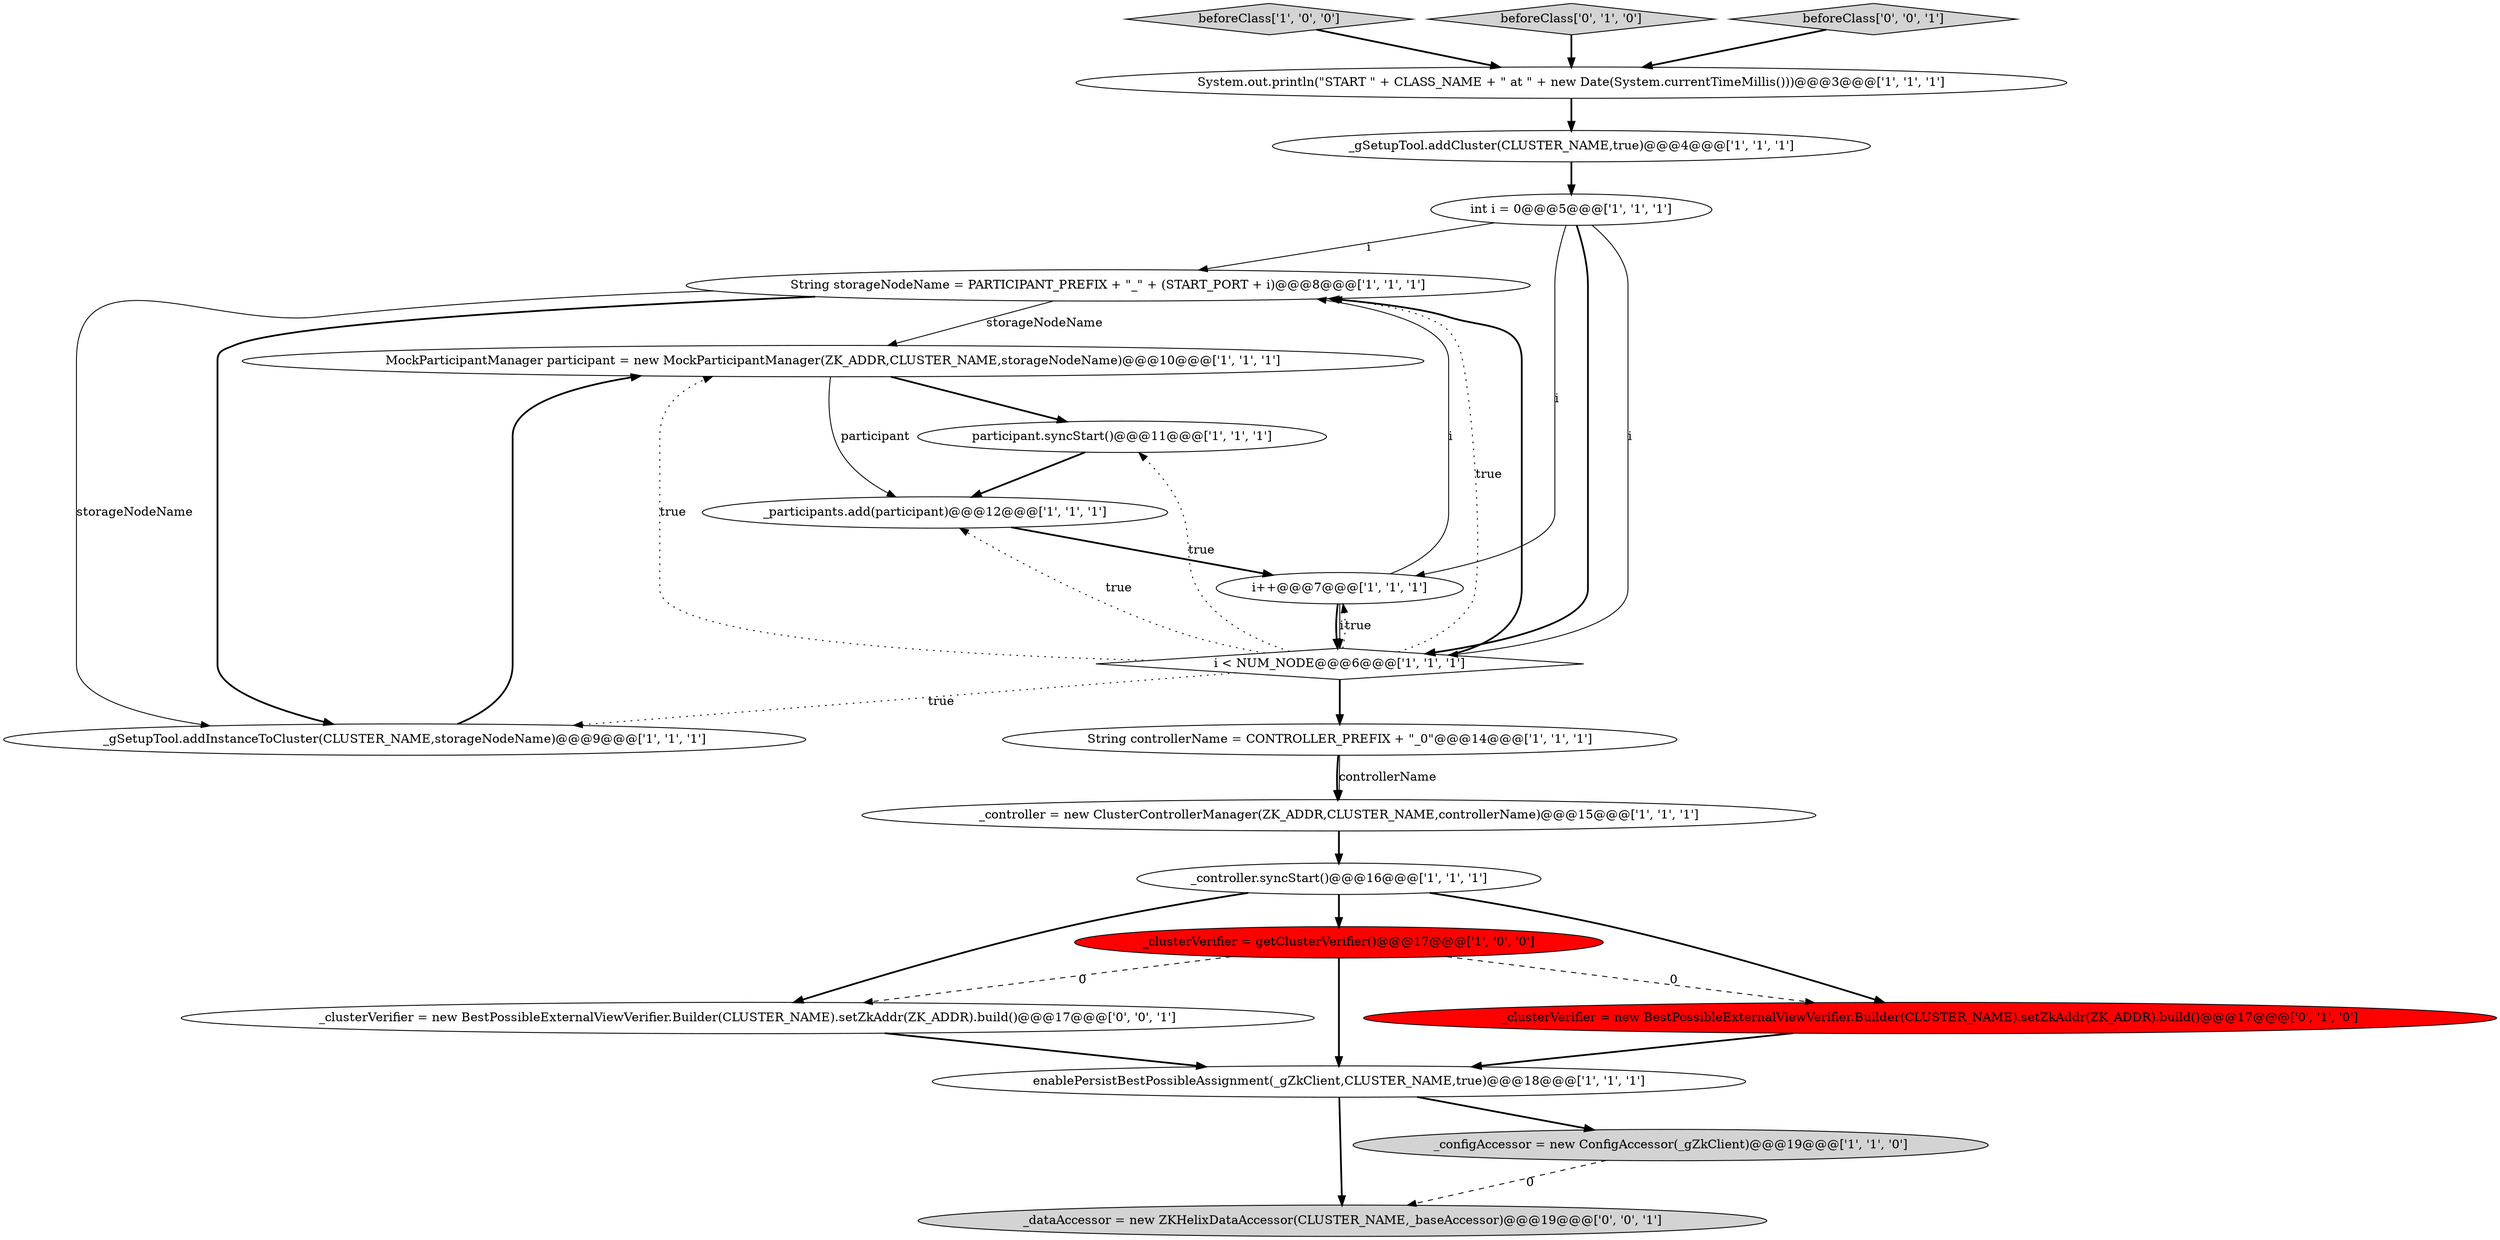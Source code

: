 digraph {
12 [style = filled, label = "String storageNodeName = PARTICIPANT_PREFIX + \"_\" + (START_PORT + i)@@@8@@@['1', '1', '1']", fillcolor = white, shape = ellipse image = "AAA0AAABBB1BBB"];
2 [style = filled, label = "beforeClass['1', '0', '0']", fillcolor = lightgray, shape = diamond image = "AAA0AAABBB1BBB"];
19 [style = filled, label = "_dataAccessor = new ZKHelixDataAccessor(CLUSTER_NAME,_baseAccessor)@@@19@@@['0', '0', '1']", fillcolor = lightgray, shape = ellipse image = "AAA0AAABBB3BBB"];
9 [style = filled, label = "System.out.println(\"START \" + CLASS_NAME + \" at \" + new Date(System.currentTimeMillis()))@@@3@@@['1', '1', '1']", fillcolor = white, shape = ellipse image = "AAA0AAABBB1BBB"];
6 [style = filled, label = "MockParticipantManager participant = new MockParticipantManager(ZK_ADDR,CLUSTER_NAME,storageNodeName)@@@10@@@['1', '1', '1']", fillcolor = white, shape = ellipse image = "AAA0AAABBB1BBB"];
3 [style = filled, label = "participant.syncStart()@@@11@@@['1', '1', '1']", fillcolor = white, shape = ellipse image = "AAA0AAABBB1BBB"];
13 [style = filled, label = "_gSetupTool.addCluster(CLUSTER_NAME,true)@@@4@@@['1', '1', '1']", fillcolor = white, shape = ellipse image = "AAA0AAABBB1BBB"];
10 [style = filled, label = "_gSetupTool.addInstanceToCluster(CLUSTER_NAME,storageNodeName)@@@9@@@['1', '1', '1']", fillcolor = white, shape = ellipse image = "AAA0AAABBB1BBB"];
14 [style = filled, label = "enablePersistBestPossibleAssignment(_gZkClient,CLUSTER_NAME,true)@@@18@@@['1', '1', '1']", fillcolor = white, shape = ellipse image = "AAA0AAABBB1BBB"];
15 [style = filled, label = "_configAccessor = new ConfigAccessor(_gZkClient)@@@19@@@['1', '1', '0']", fillcolor = lightgray, shape = ellipse image = "AAA0AAABBB1BBB"];
18 [style = filled, label = "beforeClass['0', '1', '0']", fillcolor = lightgray, shape = diamond image = "AAA0AAABBB2BBB"];
20 [style = filled, label = "beforeClass['0', '0', '1']", fillcolor = lightgray, shape = diamond image = "AAA0AAABBB3BBB"];
21 [style = filled, label = "_clusterVerifier = new BestPossibleExternalViewVerifier.Builder(CLUSTER_NAME).setZkAddr(ZK_ADDR).build()@@@17@@@['0', '0', '1']", fillcolor = white, shape = ellipse image = "AAA0AAABBB3BBB"];
0 [style = filled, label = "int i = 0@@@5@@@['1', '1', '1']", fillcolor = white, shape = ellipse image = "AAA0AAABBB1BBB"];
17 [style = filled, label = "_clusterVerifier = new BestPossibleExternalViewVerifier.Builder(CLUSTER_NAME).setZkAddr(ZK_ADDR).build()@@@17@@@['0', '1', '0']", fillcolor = red, shape = ellipse image = "AAA1AAABBB2BBB"];
1 [style = filled, label = "_controller = new ClusterControllerManager(ZK_ADDR,CLUSTER_NAME,controllerName)@@@15@@@['1', '1', '1']", fillcolor = white, shape = ellipse image = "AAA0AAABBB1BBB"];
7 [style = filled, label = "String controllerName = CONTROLLER_PREFIX + \"_0\"@@@14@@@['1', '1', '1']", fillcolor = white, shape = ellipse image = "AAA0AAABBB1BBB"];
4 [style = filled, label = "_controller.syncStart()@@@16@@@['1', '1', '1']", fillcolor = white, shape = ellipse image = "AAA0AAABBB1BBB"];
16 [style = filled, label = "i < NUM_NODE@@@6@@@['1', '1', '1']", fillcolor = white, shape = diamond image = "AAA0AAABBB1BBB"];
11 [style = filled, label = "_participants.add(participant)@@@12@@@['1', '1', '1']", fillcolor = white, shape = ellipse image = "AAA0AAABBB1BBB"];
5 [style = filled, label = "i++@@@7@@@['1', '1', '1']", fillcolor = white, shape = ellipse image = "AAA0AAABBB1BBB"];
8 [style = filled, label = "_clusterVerifier = getClusterVerifier()@@@17@@@['1', '0', '0']", fillcolor = red, shape = ellipse image = "AAA1AAABBB1BBB"];
6->3 [style = bold, label=""];
0->16 [style = bold, label=""];
1->4 [style = bold, label=""];
5->16 [style = solid, label="i"];
7->1 [style = bold, label=""];
16->12 [style = dotted, label="true"];
4->17 [style = bold, label=""];
20->9 [style = bold, label=""];
0->12 [style = solid, label="i"];
12->6 [style = solid, label="storageNodeName"];
16->7 [style = bold, label=""];
3->11 [style = bold, label=""];
4->21 [style = bold, label=""];
8->14 [style = bold, label=""];
14->19 [style = bold, label=""];
15->19 [style = dashed, label="0"];
2->9 [style = bold, label=""];
8->21 [style = dashed, label="0"];
10->6 [style = bold, label=""];
16->10 [style = dotted, label="true"];
16->3 [style = dotted, label="true"];
6->11 [style = solid, label="participant"];
0->5 [style = solid, label="i"];
5->16 [style = bold, label=""];
11->5 [style = bold, label=""];
12->10 [style = bold, label=""];
0->16 [style = solid, label="i"];
17->14 [style = bold, label=""];
7->1 [style = solid, label="controllerName"];
18->9 [style = bold, label=""];
21->14 [style = bold, label=""];
16->5 [style = dotted, label="true"];
8->17 [style = dashed, label="0"];
4->8 [style = bold, label=""];
14->15 [style = bold, label=""];
12->10 [style = solid, label="storageNodeName"];
16->11 [style = dotted, label="true"];
16->12 [style = bold, label=""];
5->12 [style = solid, label="i"];
16->6 [style = dotted, label="true"];
13->0 [style = bold, label=""];
9->13 [style = bold, label=""];
}

